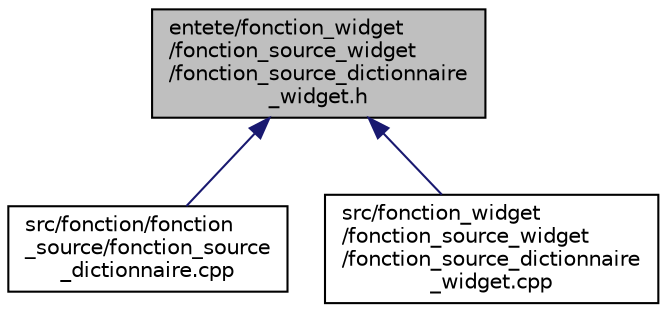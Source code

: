 digraph "entete/fonction_widget/fonction_source_widget/fonction_source_dictionnaire_widget.h"
{
  edge [fontname="Helvetica",fontsize="10",labelfontname="Helvetica",labelfontsize="10"];
  node [fontname="Helvetica",fontsize="10",shape=record];
  Node11 [label="entete/fonction_widget\l/fonction_source_widget\l/fonction_source_dictionnaire\l_widget.h",height=0.2,width=0.4,color="black", fillcolor="grey75", style="filled", fontcolor="black"];
  Node11 -> Node12 [dir="back",color="midnightblue",fontsize="10",style="solid",fontname="Helvetica"];
  Node12 [label="src/fonction/fonction\l_source/fonction_source\l_dictionnaire.cpp",height=0.2,width=0.4,color="black", fillcolor="white", style="filled",URL="$fonction__source__dictionnaire_8cpp.html",tooltip="Fichier d&#39;implémentation de la classe fonction_source_dictionnaire. "];
  Node11 -> Node13 [dir="back",color="midnightblue",fontsize="10",style="solid",fontname="Helvetica"];
  Node13 [label="src/fonction_widget\l/fonction_source_widget\l/fonction_source_dictionnaire\l_widget.cpp",height=0.2,width=0.4,color="black", fillcolor="white", style="filled",URL="$fonction__source__dictionnaire__widget_8cpp.html",tooltip="Fichier d&#39;implémentation de la classe fonction_source_dictionnaire_widget. "];
}
